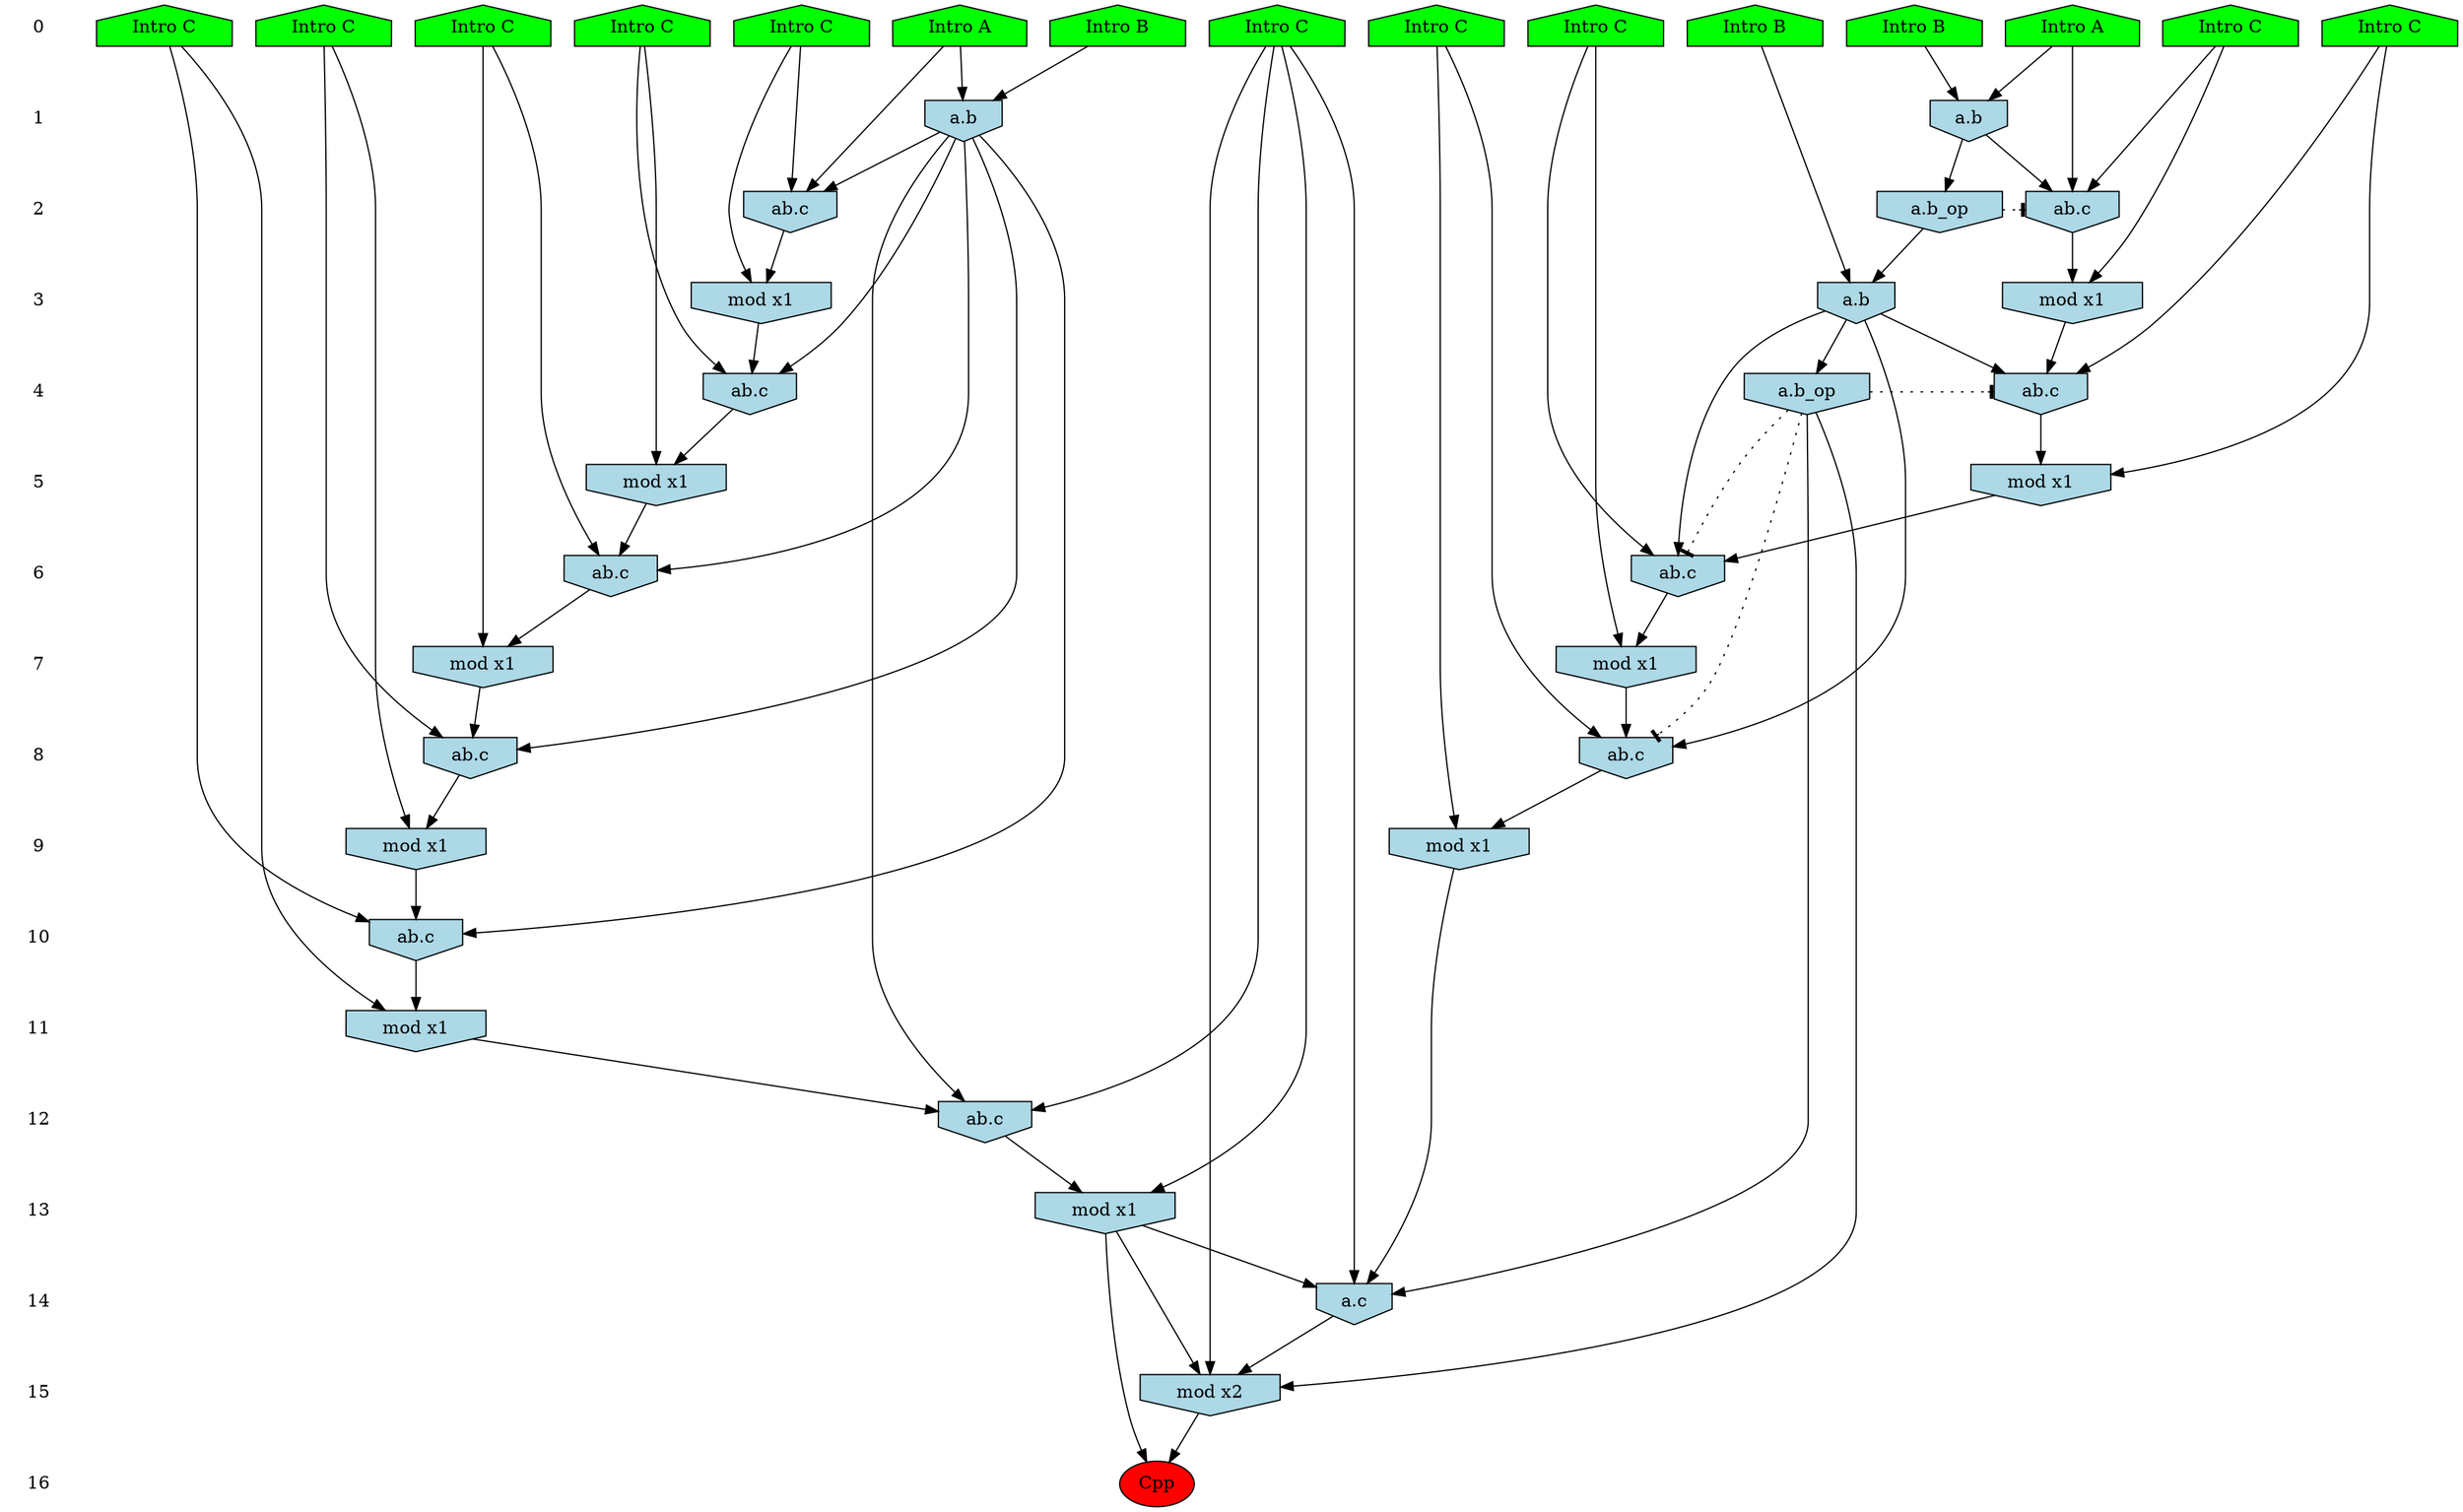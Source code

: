 /* Compression of 1 causal flows obtained in average at 1.466843E+01 t.u */
/* Compressed causal flows were: [2387] */
digraph G{
 ranksep=.5 ; 
{ rank = same ; "0" [shape=plaintext] ; node_1 [label ="Intro A", shape=house, style=filled, fillcolor=green] ;
node_2 [label ="Intro A", shape=house, style=filled, fillcolor=green] ;
node_3 [label ="Intro B", shape=house, style=filled, fillcolor=green] ;
node_4 [label ="Intro B", shape=house, style=filled, fillcolor=green] ;
node_5 [label ="Intro B", shape=house, style=filled, fillcolor=green] ;
node_6 [label ="Intro C", shape=house, style=filled, fillcolor=green] ;
node_7 [label ="Intro C", shape=house, style=filled, fillcolor=green] ;
node_8 [label ="Intro C", shape=house, style=filled, fillcolor=green] ;
node_9 [label ="Intro C", shape=house, style=filled, fillcolor=green] ;
node_10 [label ="Intro C", shape=house, style=filled, fillcolor=green] ;
node_11 [label ="Intro C", shape=house, style=filled, fillcolor=green] ;
node_12 [label ="Intro C", shape=house, style=filled, fillcolor=green] ;
node_13 [label ="Intro C", shape=house, style=filled, fillcolor=green] ;
node_14 [label ="Intro C", shape=house, style=filled, fillcolor=green] ;
node_15 [label ="Intro C", shape=house, style=filled, fillcolor=green] ;
}
{ rank = same ; "1" [shape=plaintext] ; node_16 [label="a.b", shape=invhouse, style=filled, fillcolor = lightblue] ;
node_17 [label="a.b", shape=invhouse, style=filled, fillcolor = lightblue] ;
}
{ rank = same ; "2" [shape=plaintext] ; node_18 [label="ab.c", shape=invhouse, style=filled, fillcolor = lightblue] ;
node_19 [label="ab.c", shape=invhouse, style=filled, fillcolor = lightblue] ;
node_27 [label="a.b_op", shape=invhouse, style=filled, fillcolor = lightblue] ;
}
{ rank = same ; "3" [shape=plaintext] ; node_20 [label="mod x1", shape=invhouse, style=filled, fillcolor = lightblue] ;
node_25 [label="mod x1", shape=invhouse, style=filled, fillcolor = lightblue] ;
node_28 [label="a.b", shape=invhouse, style=filled, fillcolor = lightblue] ;
}
{ rank = same ; "4" [shape=plaintext] ; node_21 [label="ab.c", shape=invhouse, style=filled, fillcolor = lightblue] ;
node_34 [label="ab.c", shape=invhouse, style=filled, fillcolor = lightblue] ;
node_40 [label="a.b_op", shape=invhouse, style=filled, fillcolor = lightblue] ;
}
{ rank = same ; "5" [shape=plaintext] ; node_22 [label="mod x1", shape=invhouse, style=filled, fillcolor = lightblue] ;
node_35 [label="mod x1", shape=invhouse, style=filled, fillcolor = lightblue] ;
}
{ rank = same ; "6" [shape=plaintext] ; node_23 [label="ab.c", shape=invhouse, style=filled, fillcolor = lightblue] ;
node_36 [label="ab.c", shape=invhouse, style=filled, fillcolor = lightblue] ;
}
{ rank = same ; "7" [shape=plaintext] ; node_24 [label="mod x1", shape=invhouse, style=filled, fillcolor = lightblue] ;
node_37 [label="mod x1", shape=invhouse, style=filled, fillcolor = lightblue] ;
}
{ rank = same ; "8" [shape=plaintext] ; node_26 [label="ab.c", shape=invhouse, style=filled, fillcolor = lightblue] ;
node_38 [label="ab.c", shape=invhouse, style=filled, fillcolor = lightblue] ;
}
{ rank = same ; "9" [shape=plaintext] ; node_29 [label="mod x1", shape=invhouse, style=filled, fillcolor = lightblue] ;
node_39 [label="mod x1", shape=invhouse, style=filled, fillcolor = lightblue] ;
}
{ rank = same ; "10" [shape=plaintext] ; node_30 [label="ab.c", shape=invhouse, style=filled, fillcolor = lightblue] ;
}
{ rank = same ; "11" [shape=plaintext] ; node_31 [label="mod x1", shape=invhouse, style=filled, fillcolor = lightblue] ;
}
{ rank = same ; "12" [shape=plaintext] ; node_32 [label="ab.c", shape=invhouse, style=filled, fillcolor = lightblue] ;
}
{ rank = same ; "13" [shape=plaintext] ; node_33 [label="mod x1", shape=invhouse, style=filled, fillcolor = lightblue] ;
}
{ rank = same ; "14" [shape=plaintext] ; node_41 [label="a.c", shape=invhouse, style=filled, fillcolor = lightblue] ;
}
{ rank = same ; "15" [shape=plaintext] ; node_42 [label="mod x2", shape=invhouse, style=filled, fillcolor = lightblue] ;
}
{ rank = same ; "16" [shape=plaintext] ; node_43 [label ="Cpp", style=filled, fillcolor=red] ;
}
"0" -> "1" [style="invis"]; 
"1" -> "2" [style="invis"]; 
"2" -> "3" [style="invis"]; 
"3" -> "4" [style="invis"]; 
"4" -> "5" [style="invis"]; 
"5" -> "6" [style="invis"]; 
"6" -> "7" [style="invis"]; 
"7" -> "8" [style="invis"]; 
"8" -> "9" [style="invis"]; 
"9" -> "10" [style="invis"]; 
"10" -> "11" [style="invis"]; 
"11" -> "12" [style="invis"]; 
"12" -> "13" [style="invis"]; 
"13" -> "14" [style="invis"]; 
"14" -> "15" [style="invis"]; 
"15" -> "16" [style="invis"]; 
node_2 -> node_16
node_5 -> node_16
node_1 -> node_17
node_3 -> node_17
node_2 -> node_18
node_7 -> node_18
node_16 -> node_18
node_1 -> node_19
node_13 -> node_19
node_17 -> node_19
node_7 -> node_20
node_18 -> node_20
node_6 -> node_21
node_16 -> node_21
node_20 -> node_21
node_6 -> node_22
node_21 -> node_22
node_11 -> node_23
node_16 -> node_23
node_22 -> node_23
node_11 -> node_24
node_23 -> node_24
node_13 -> node_25
node_19 -> node_25
node_15 -> node_26
node_16 -> node_26
node_24 -> node_26
node_17 -> node_27
node_4 -> node_28
node_27 -> node_28
node_15 -> node_29
node_26 -> node_29
node_8 -> node_30
node_16 -> node_30
node_29 -> node_30
node_8 -> node_31
node_30 -> node_31
node_10 -> node_32
node_16 -> node_32
node_31 -> node_32
node_10 -> node_33
node_32 -> node_33
node_14 -> node_34
node_25 -> node_34
node_28 -> node_34
node_14 -> node_35
node_34 -> node_35
node_9 -> node_36
node_28 -> node_36
node_35 -> node_36
node_9 -> node_37
node_36 -> node_37
node_12 -> node_38
node_28 -> node_38
node_37 -> node_38
node_12 -> node_39
node_38 -> node_39
node_28 -> node_40
node_10 -> node_41
node_33 -> node_41
node_39 -> node_41
node_40 -> node_41
node_10 -> node_42
node_33 -> node_42
node_40 -> node_42
node_41 -> node_42
node_33 -> node_43
node_42 -> node_43
node_27 -> node_19 [style=dotted, arrowhead = tee] 
node_40 -> node_38 [style=dotted, arrowhead = tee] 
node_40 -> node_36 [style=dotted, arrowhead = tee] 
node_40 -> node_34 [style=dotted, arrowhead = tee] 
}
/*
 Dot generation time: 0.000983
*/